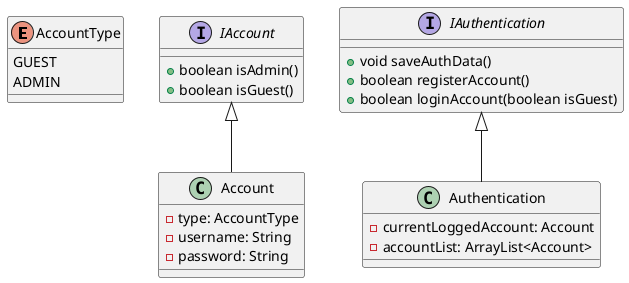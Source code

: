 @startuml

enum AccountType {
    GUEST
    ADMIN
}

class Account {
    -type: AccountType
    -username: String 
    -password: String 
}

interface IAccount {
    +boolean isAdmin()
    +boolean isGuest()
}

class Authentication {
    -currentLoggedAccount: Account
    -accountList: ArrayList<Account>
}

interface IAuthentication {
    +void saveAuthData()
    +boolean registerAccount()
    +boolean loginAccount(boolean isGuest)
}

IAuthentication <|-- Authentication
IAccount <|-- Account

@enduml
